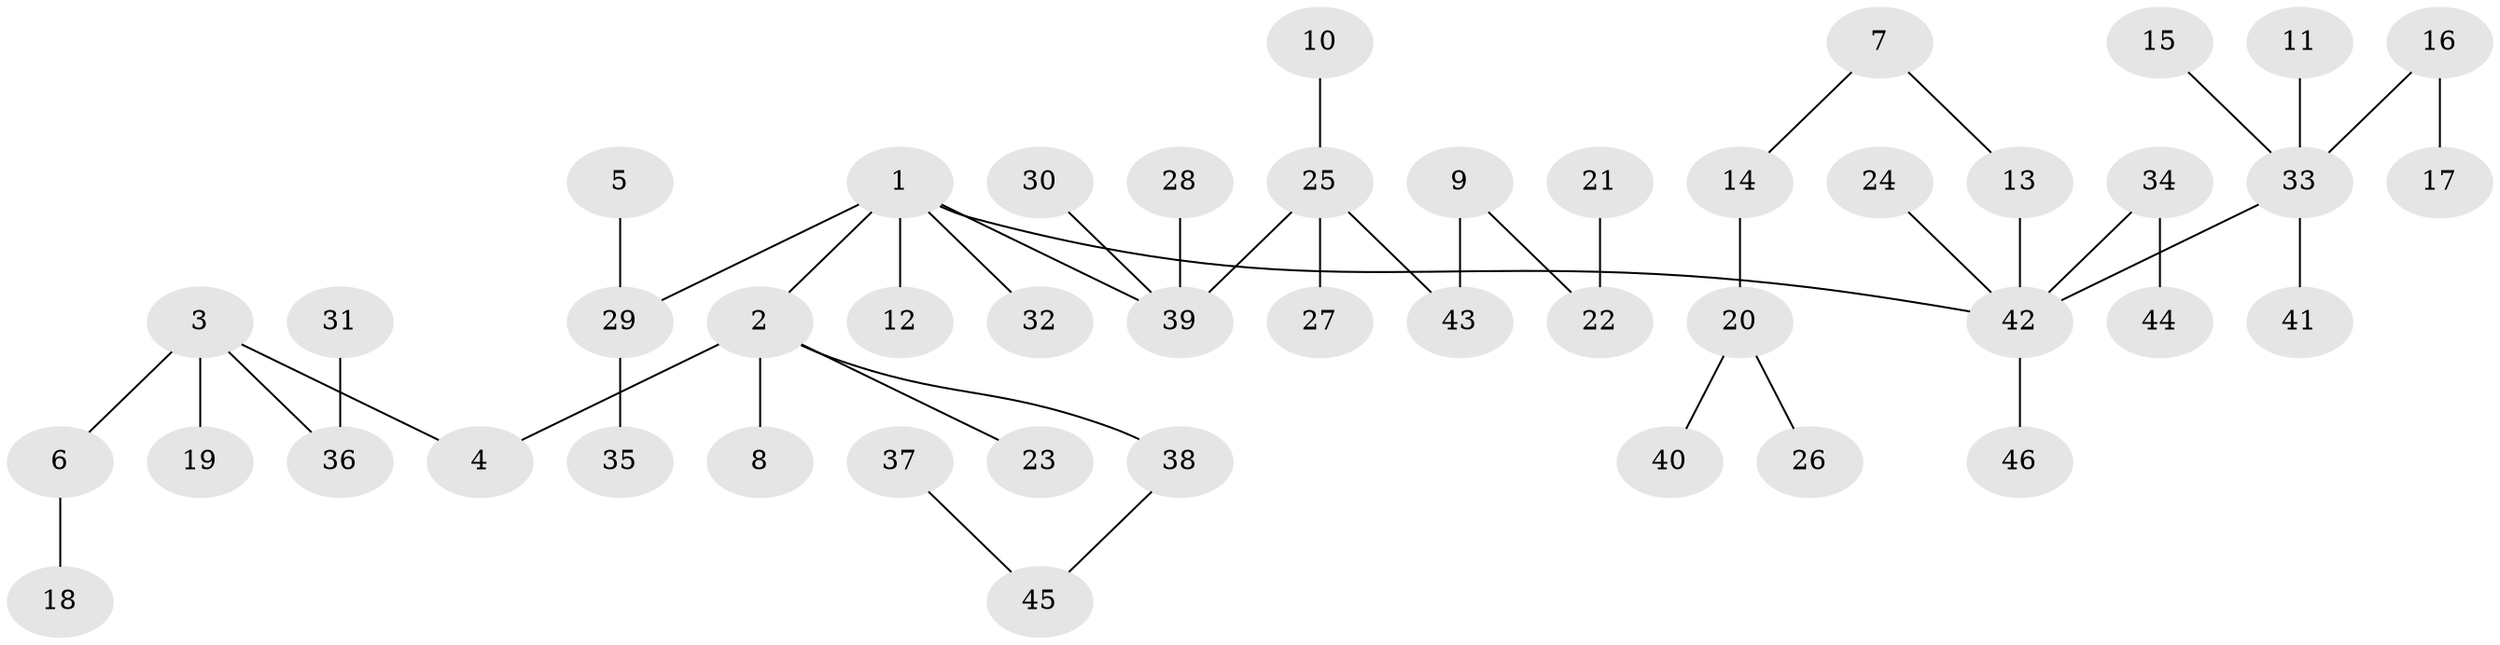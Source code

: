 // original degree distribution, {2: 0.2717391304347826, 6: 0.021739130434782608, 4: 0.05434782608695652, 5: 0.010869565217391304, 1: 0.4673913043478261, 3: 0.16304347826086957, 7: 0.010869565217391304}
// Generated by graph-tools (version 1.1) at 2025/26/03/09/25 03:26:25]
// undirected, 46 vertices, 45 edges
graph export_dot {
graph [start="1"]
  node [color=gray90,style=filled];
  1;
  2;
  3;
  4;
  5;
  6;
  7;
  8;
  9;
  10;
  11;
  12;
  13;
  14;
  15;
  16;
  17;
  18;
  19;
  20;
  21;
  22;
  23;
  24;
  25;
  26;
  27;
  28;
  29;
  30;
  31;
  32;
  33;
  34;
  35;
  36;
  37;
  38;
  39;
  40;
  41;
  42;
  43;
  44;
  45;
  46;
  1 -- 2 [weight=1.0];
  1 -- 12 [weight=1.0];
  1 -- 29 [weight=1.0];
  1 -- 32 [weight=1.0];
  1 -- 39 [weight=1.0];
  1 -- 42 [weight=1.0];
  2 -- 4 [weight=1.0];
  2 -- 8 [weight=1.0];
  2 -- 23 [weight=1.0];
  2 -- 38 [weight=1.0];
  3 -- 4 [weight=1.0];
  3 -- 6 [weight=1.0];
  3 -- 19 [weight=1.0];
  3 -- 36 [weight=1.0];
  5 -- 29 [weight=1.0];
  6 -- 18 [weight=1.0];
  7 -- 13 [weight=1.0];
  7 -- 14 [weight=1.0];
  9 -- 22 [weight=1.0];
  9 -- 43 [weight=1.0];
  10 -- 25 [weight=1.0];
  11 -- 33 [weight=1.0];
  13 -- 42 [weight=1.0];
  14 -- 20 [weight=1.0];
  15 -- 33 [weight=1.0];
  16 -- 17 [weight=1.0];
  16 -- 33 [weight=1.0];
  20 -- 26 [weight=1.0];
  20 -- 40 [weight=1.0];
  21 -- 22 [weight=1.0];
  24 -- 42 [weight=1.0];
  25 -- 27 [weight=1.0];
  25 -- 39 [weight=1.0];
  25 -- 43 [weight=1.0];
  28 -- 39 [weight=1.0];
  29 -- 35 [weight=1.0];
  30 -- 39 [weight=1.0];
  31 -- 36 [weight=1.0];
  33 -- 41 [weight=1.0];
  33 -- 42 [weight=1.0];
  34 -- 42 [weight=1.0];
  34 -- 44 [weight=1.0];
  37 -- 45 [weight=1.0];
  38 -- 45 [weight=1.0];
  42 -- 46 [weight=1.0];
}
